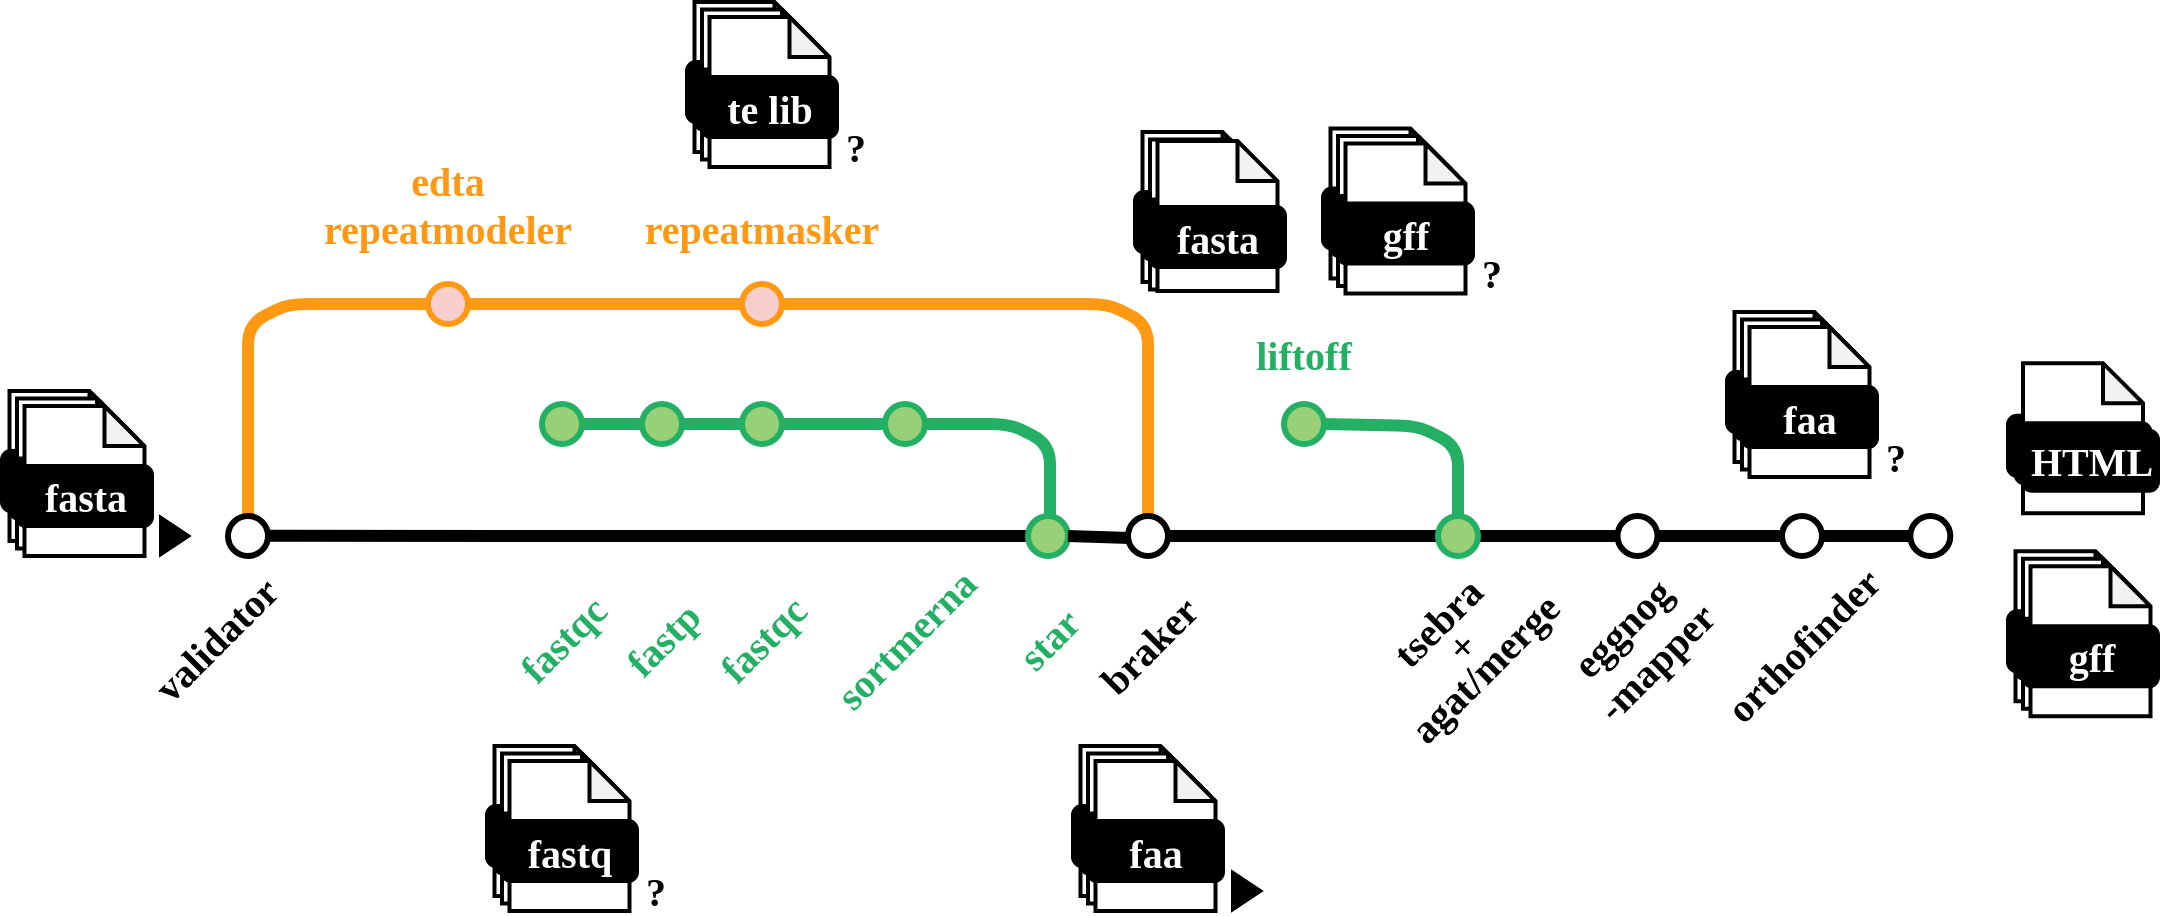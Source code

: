 <mxfile version="24.6.3" type="device">
  <diagram id="C5RBs43oDa-KdzZeNtuy" name="Page-1">
    <mxGraphModel dx="1642" dy="827" grid="1" gridSize="2" guides="1" tooltips="1" connect="1" arrows="1" fold="1" page="0" pageScale="1" pageWidth="827" pageHeight="1169" math="0" shadow="0">
      <root>
        <mxCell id="WIyWlLk6GJQsqaUBKTNV-0" />
        <mxCell id="WIyWlLk6GJQsqaUBKTNV-1" parent="WIyWlLk6GJQsqaUBKTNV-0" />
        <mxCell id="WHNkqhS6UGRorSTDXvS0-127" value="" style="endArrow=none;html=1;rounded=1;strokeWidth=6;exitX=1;exitY=0.5;exitDx=0;exitDy=0;entryX=0.5;entryY=0;entryDx=0;entryDy=0;fillColor=#f8cecc;strokeColor=#ff9914;curved=0;" parent="WIyWlLk6GJQsqaUBKTNV-1" source="WHNkqhS6UGRorSTDXvS0-19" target="WHNkqhS6UGRorSTDXvS0-133" edge="1">
          <mxGeometry width="50" height="50" relative="1" as="geometry">
            <mxPoint x="-36" y="450" as="sourcePoint" />
            <mxPoint x="34" y="404" as="targetPoint" />
            <Array as="points">
              <mxPoint x="-36" y="414" />
              <mxPoint x="-16" y="404" />
            </Array>
          </mxGeometry>
        </mxCell>
        <mxCell id="CCC91nj6hFBgibdZLy2E-44" value="" style="endArrow=none;html=1;rounded=1;strokeWidth=6;fillColor=#e1d5e7;strokeColor=#24b064;curved=0;entryX=0.5;entryY=1;entryDx=0;entryDy=0;" parent="WIyWlLk6GJQsqaUBKTNV-1" target="WHNkqhS6UGRorSTDXvS0-159" edge="1">
          <mxGeometry width="50" height="50" relative="1" as="geometry">
            <mxPoint x="569" y="511" as="sourcePoint" />
            <mxPoint x="529" y="465" as="targetPoint" />
            <Array as="points">
              <mxPoint x="569" y="475" />
              <mxPoint x="549" y="465" />
            </Array>
          </mxGeometry>
        </mxCell>
        <mxCell id="CCC91nj6hFBgibdZLy2E-25" value="" style="endArrow=none;html=1;rounded=1;strokeWidth=6;exitX=1;exitY=0.5;exitDx=0;exitDy=0;fillColor=#f8cecc;strokeColor=#ff9914;entryX=0.5;entryY=1;entryDx=0;entryDy=0;curved=0;" parent="WIyWlLk6GJQsqaUBKTNV-1" target="CCC91nj6hFBgibdZLy2E-26" edge="1">
          <mxGeometry width="50" height="50" relative="1" as="geometry">
            <mxPoint x="414" y="510" as="sourcePoint" />
            <mxPoint x="264" y="404" as="targetPoint" />
            <Array as="points">
              <mxPoint x="414" y="414" />
              <mxPoint x="394" y="404" />
            </Array>
          </mxGeometry>
        </mxCell>
        <mxCell id="WHNkqhS6UGRorSTDXvS0-71" value="" style="group;aspect=fixed;direction=east;" parent="WIyWlLk6GJQsqaUBKTNV-1" vertex="1" connectable="0">
          <mxGeometry x="83.5" y="625" width="75" height="82.5" as="geometry" />
        </mxCell>
        <mxCell id="WHNkqhS6UGRorSTDXvS0-72" value="" style="shape=note;whiteSpace=wrap;html=1;backgroundOutline=1;darkOpacity=0.05;rounded=1;size=20;strokeWidth=2;direction=east;" parent="WHNkqhS6UGRorSTDXvS0-71" vertex="1">
          <mxGeometry x="3.75" width="60.0" height="75.0" as="geometry" />
        </mxCell>
        <mxCell id="WHNkqhS6UGRorSTDXvS0-73" value="&lt;font data-font-src=&quot;https://fonts.googleapis.com/css?family=Maven+Pro&quot; face=&quot;Maven Pro&quot; color=&quot;#ffffff&quot;&gt;&lt;b&gt;&lt;font style=&quot;font-size: 20px;&quot;&gt;Fastq&lt;/font&gt;&lt;/b&gt;&lt;/font&gt;" style="rounded=1;whiteSpace=wrap;html=1;strokeWidth=2;fillColor=#000000;direction=east;" parent="WHNkqhS6UGRorSTDXvS0-71" vertex="1">
          <mxGeometry y="30.0" width="67.5" height="30.0" as="geometry" />
        </mxCell>
        <mxCell id="WHNkqhS6UGRorSTDXvS0-74" value="" style="shape=note;whiteSpace=wrap;html=1;backgroundOutline=1;darkOpacity=0.05;rounded=1;size=20;strokeWidth=2;direction=east;" parent="WHNkqhS6UGRorSTDXvS0-71" vertex="1">
          <mxGeometry x="7.5" y="3.75" width="60.0" height="75.0" as="geometry" />
        </mxCell>
        <mxCell id="WHNkqhS6UGRorSTDXvS0-75" value="&lt;font data-font-src=&quot;https://fonts.googleapis.com/css?family=Maven+Pro&quot; face=&quot;Maven Pro&quot; color=&quot;#ffffff&quot;&gt;&lt;b&gt;&lt;font style=&quot;font-size: 20px;&quot;&gt;Fastq&lt;/font&gt;&lt;/b&gt;&lt;/font&gt;" style="rounded=1;whiteSpace=wrap;html=1;strokeWidth=2;fillColor=#000000;direction=east;" parent="WHNkqhS6UGRorSTDXvS0-71" vertex="1">
          <mxGeometry x="3.75" y="33.75" width="67.5" height="30.0" as="geometry" />
        </mxCell>
        <mxCell id="WHNkqhS6UGRorSTDXvS0-76" value="" style="shape=note;whiteSpace=wrap;html=1;backgroundOutline=1;darkOpacity=0.05;rounded=1;size=20;strokeWidth=2;direction=east;" parent="WHNkqhS6UGRorSTDXvS0-71" vertex="1">
          <mxGeometry x="11.25" y="7.5" width="60.0" height="75.0" as="geometry" />
        </mxCell>
        <mxCell id="WHNkqhS6UGRorSTDXvS0-77" value="&lt;font face=&quot;Maven Pro&quot; color=&quot;#ffffff&quot;&gt;&lt;span style=&quot;caret-color: rgb(255, 255, 255); font-size: 20px;&quot;&gt;&lt;b&gt;fastq&lt;/b&gt;&lt;/span&gt;&lt;/font&gt;" style="rounded=1;whiteSpace=wrap;html=1;strokeWidth=2;fillColor=#000000;direction=east;" parent="WHNkqhS6UGRorSTDXvS0-71" vertex="1">
          <mxGeometry x="7.5" y="37.5" width="67.5" height="30.0" as="geometry" />
        </mxCell>
        <mxCell id="WHNkqhS6UGRorSTDXvS0-31" value="" style="group;aspect=fixed;direction=east;" parent="WIyWlLk6GJQsqaUBKTNV-1" vertex="1" connectable="0">
          <mxGeometry x="183.5" y="253" width="75" height="82.5" as="geometry" />
        </mxCell>
        <mxCell id="WHNkqhS6UGRorSTDXvS0-32" value="" style="shape=note;whiteSpace=wrap;html=1;backgroundOutline=1;darkOpacity=0.05;rounded=1;size=20;strokeWidth=2;direction=east;" parent="WHNkqhS6UGRorSTDXvS0-31" vertex="1">
          <mxGeometry x="3.75" width="60.0" height="75.0" as="geometry" />
        </mxCell>
        <mxCell id="WHNkqhS6UGRorSTDXvS0-137" value="" style="group;direction=east;" parent="WHNkqhS6UGRorSTDXvS0-31" vertex="1" connectable="0">
          <mxGeometry y="3.75" width="75.0" height="78.75" as="geometry" />
        </mxCell>
        <mxCell id="WHNkqhS6UGRorSTDXvS0-33" value="&lt;font data-font-src=&quot;https://fonts.googleapis.com/css?family=Maven+Pro&quot; face=&quot;Maven Pro&quot; color=&quot;#ffffff&quot;&gt;&lt;b&gt;&lt;font style=&quot;font-size: 20px;&quot;&gt;Fastq&lt;/font&gt;&lt;/b&gt;&lt;/font&gt;" style="rounded=1;whiteSpace=wrap;html=1;strokeWidth=2;fillColor=#000000;direction=east;" parent="WHNkqhS6UGRorSTDXvS0-137" vertex="1">
          <mxGeometry y="26.25" width="67.5" height="30.0" as="geometry" />
        </mxCell>
        <mxCell id="WHNkqhS6UGRorSTDXvS0-34" value="" style="shape=note;whiteSpace=wrap;html=1;backgroundOutline=1;darkOpacity=0.05;rounded=1;size=20;strokeWidth=2;direction=east;" parent="WHNkqhS6UGRorSTDXvS0-137" vertex="1">
          <mxGeometry x="7.5" width="60.0" height="75.0" as="geometry" />
        </mxCell>
        <mxCell id="WHNkqhS6UGRorSTDXvS0-35" value="&lt;font data-font-src=&quot;https://fonts.googleapis.com/css?family=Maven+Pro&quot; face=&quot;Maven Pro&quot; color=&quot;#ffffff&quot;&gt;&lt;b&gt;&lt;font style=&quot;font-size: 20px;&quot;&gt;Fastq&lt;/font&gt;&lt;/b&gt;&lt;/font&gt;" style="rounded=1;whiteSpace=wrap;html=1;strokeWidth=2;fillColor=#000000;direction=east;" parent="WHNkqhS6UGRorSTDXvS0-137" vertex="1">
          <mxGeometry x="3.75" y="30.0" width="67.5" height="30.0" as="geometry" />
        </mxCell>
        <mxCell id="WHNkqhS6UGRorSTDXvS0-36" value="" style="shape=note;whiteSpace=wrap;html=1;backgroundOutline=1;darkOpacity=0.05;rounded=1;size=20;strokeWidth=2;direction=east;" parent="WHNkqhS6UGRorSTDXvS0-137" vertex="1">
          <mxGeometry x="11.25" y="3.75" width="60.0" height="75.0" as="geometry" />
        </mxCell>
        <mxCell id="WHNkqhS6UGRorSTDXvS0-37" value="&lt;font face=&quot;Maven Pro&quot; color=&quot;#ffffff&quot;&gt;&lt;span style=&quot;caret-color: rgb(255, 255, 255); font-size: 20px;&quot;&gt;&lt;b&gt;te lib&lt;/b&gt;&lt;/span&gt;&lt;/font&gt;" style="rounded=1;whiteSpace=wrap;html=1;strokeWidth=2;fillColor=#000000;direction=east;" parent="WHNkqhS6UGRorSTDXvS0-137" vertex="1">
          <mxGeometry x="7.5" y="33.75" width="67.5" height="30.0" as="geometry" />
        </mxCell>
        <mxCell id="WHNkqhS6UGRorSTDXvS0-147" value="" style="group;aspect=fixed;fillColor=none;direction=east;" parent="WIyWlLk6GJQsqaUBKTNV-1" vertex="1" connectable="0">
          <mxGeometry x="376.5" y="625" width="75" height="82.5" as="geometry" />
        </mxCell>
        <mxCell id="WHNkqhS6UGRorSTDXvS0-148" value="" style="shape=note;whiteSpace=wrap;html=1;backgroundOutline=1;darkOpacity=0.05;rounded=1;size=20;strokeWidth=2;direction=east;" parent="WHNkqhS6UGRorSTDXvS0-147" vertex="1">
          <mxGeometry x="3.75" width="60.0" height="75.0" as="geometry" />
        </mxCell>
        <mxCell id="WHNkqhS6UGRorSTDXvS0-149" value="&lt;font data-font-src=&quot;https://fonts.googleapis.com/css?family=Maven+Pro&quot; face=&quot;Maven Pro&quot; color=&quot;#ffffff&quot;&gt;&lt;b&gt;&lt;font style=&quot;font-size: 20px;&quot;&gt;Fastq&lt;/font&gt;&lt;/b&gt;&lt;/font&gt;" style="rounded=1;whiteSpace=wrap;html=1;strokeWidth=2;fillColor=#000000;direction=east;" parent="WHNkqhS6UGRorSTDXvS0-147" vertex="1">
          <mxGeometry y="30.0" width="67.5" height="30.0" as="geometry" />
        </mxCell>
        <mxCell id="WHNkqhS6UGRorSTDXvS0-150" value="" style="shape=note;whiteSpace=wrap;html=1;backgroundOutline=1;darkOpacity=0.05;rounded=1;size=20;strokeWidth=2;direction=east;" parent="WHNkqhS6UGRorSTDXvS0-147" vertex="1">
          <mxGeometry x="7.5" y="3.75" width="60.0" height="75.0" as="geometry" />
        </mxCell>
        <mxCell id="WHNkqhS6UGRorSTDXvS0-151" value="&lt;font data-font-src=&quot;https://fonts.googleapis.com/css?family=Maven+Pro&quot; face=&quot;Maven Pro&quot; color=&quot;#ffffff&quot;&gt;&lt;b&gt;&lt;font style=&quot;font-size: 20px;&quot;&gt;Fastq&lt;/font&gt;&lt;/b&gt;&lt;/font&gt;" style="rounded=1;whiteSpace=wrap;html=1;strokeWidth=2;fillColor=#000000;direction=east;" parent="WHNkqhS6UGRorSTDXvS0-147" vertex="1">
          <mxGeometry x="3.75" y="33.75" width="67.5" height="30.0" as="geometry" />
        </mxCell>
        <mxCell id="WHNkqhS6UGRorSTDXvS0-152" value="" style="shape=note;whiteSpace=wrap;html=1;backgroundOutline=1;darkOpacity=0.05;rounded=1;size=20;strokeWidth=2;direction=east;" parent="WHNkqhS6UGRorSTDXvS0-147" vertex="1">
          <mxGeometry x="11.25" y="7.5" width="60.0" height="75.0" as="geometry" />
        </mxCell>
        <mxCell id="WHNkqhS6UGRorSTDXvS0-153" value="&lt;font data-font-src=&quot;https://fonts.googleapis.com/css?family=Maven+Pro&quot; face=&quot;Maven Pro&quot; color=&quot;#ffffff&quot;&gt;&lt;b&gt;&lt;font style=&quot;font-size: 20px;&quot;&gt;faa&lt;/font&gt;&lt;/b&gt;&lt;/font&gt;" style="rounded=1;whiteSpace=wrap;html=1;strokeWidth=2;fillColor=#000000;direction=east;" parent="WHNkqhS6UGRorSTDXvS0-147" vertex="1">
          <mxGeometry x="7.5" y="37.5" width="67.5" height="30.0" as="geometry" />
        </mxCell>
        <mxCell id="CCC91nj6hFBgibdZLy2E-18" style="edgeStyle=orthogonalEdgeStyle;rounded=1;orthogonalLoop=1;jettySize=auto;html=1;entryX=0.5;entryY=0;entryDx=0;entryDy=0;strokeWidth=6;endArrow=none;endFill=0;curved=0;" parent="WIyWlLk6GJQsqaUBKTNV-1" source="WHNkqhS6UGRorSTDXvS0-19" target="WHNkqhS6UGRorSTDXvS0-125" edge="1">
          <mxGeometry relative="1" as="geometry" />
        </mxCell>
        <mxCell id="WHNkqhS6UGRorSTDXvS0-19" value="" style="ellipse;whiteSpace=wrap;html=1;aspect=fixed;rounded=1;rotation=-90;strokeWidth=3;direction=east;" parent="WIyWlLk6GJQsqaUBKTNV-1" vertex="1">
          <mxGeometry x="-46" y="510" width="20" height="20" as="geometry" />
        </mxCell>
        <mxCell id="WHNkqhS6UGRorSTDXvS0-20" value="&lt;font face=&quot;Maven Pro&quot; data-font-src=&quot;https://fonts.googleapis.com/css?family=Maven+Pro&quot; style=&quot;font-size: 20px;&quot;&gt;validator&lt;/font&gt;" style="text;html=1;align=center;verticalAlign=middle;whiteSpace=wrap;rounded=0;fontStyle=1;direction=east;rotation=315;" parent="WIyWlLk6GJQsqaUBKTNV-1" vertex="1">
          <mxGeometry x="-101" y="560" width="97" height="22" as="geometry" />
        </mxCell>
        <mxCell id="WHNkqhS6UGRorSTDXvS0-23" value="&lt;font face=&quot;Maven Pro&quot;&gt;&lt;span style=&quot;font-size: 20px;&quot;&gt;edta&lt;/span&gt;&lt;/font&gt;&lt;div&gt;&lt;font face=&quot;Maven Pro&quot;&gt;&lt;span style=&quot;font-size: 20px;&quot;&gt;repeatmodeler&lt;/span&gt;&lt;/font&gt;&lt;/div&gt;" style="text;html=1;align=center;verticalAlign=middle;whiteSpace=wrap;rounded=0;fontColor=#ff9914;fontStyle=1;direction=east;rotation=0;" parent="WIyWlLk6GJQsqaUBKTNV-1" vertex="1">
          <mxGeometry x="-13" y="327.25" width="154" height="54" as="geometry" />
        </mxCell>
        <mxCell id="WHNkqhS6UGRorSTDXvS0-54" value="&lt;font face=&quot;Maven Pro&quot;&gt;&lt;span style=&quot;font-size: 20px;&quot;&gt;repeatmasker&lt;/span&gt;&lt;/font&gt;" style="text;html=1;align=center;verticalAlign=middle;whiteSpace=wrap;rounded=0;fontColor=#ff9914;fontStyle=1;direction=east;rotation=0;" parent="WIyWlLk6GJQsqaUBKTNV-1" vertex="1">
          <mxGeometry x="156" y="351.25" width="130" height="30" as="geometry" />
        </mxCell>
        <mxCell id="WHNkqhS6UGRorSTDXvS0-91" value="&lt;font face=&quot;Maven Pro&quot;&gt;&lt;span style=&quot;font-size: 20px;&quot;&gt;fastqc&lt;/span&gt;&lt;/font&gt;" style="text;html=1;align=center;verticalAlign=middle;whiteSpace=wrap;rounded=0;fontFamily=Maven Pro;fontSource=https%3A%2F%2Ffonts.googleapis.com%2Fcss%3Ffamily%3DMaven%2BPro;fontColor=#24b064;fontStyle=1;direction=east;rotation=315;" parent="WIyWlLk6GJQsqaUBKTNV-1" vertex="1">
          <mxGeometry x="96" y="556" width="50" height="30" as="geometry" />
        </mxCell>
        <mxCell id="WHNkqhS6UGRorSTDXvS0-94" value="&lt;span style=&quot;font-size: 20px;&quot;&gt;&lt;font&gt;fastp&lt;/font&gt;&lt;/span&gt;" style="text;html=1;align=center;verticalAlign=middle;whiteSpace=wrap;rounded=0;fontFamily=Maven Pro;fontSource=https%3A%2F%2Ffonts.googleapis.com%2Fcss%3Ffamily%3DMaven%2BPro;fontColor=#24b064;fontStyle=1;direction=east;rotation=315;" parent="WIyWlLk6GJQsqaUBKTNV-1" vertex="1">
          <mxGeometry x="146" y="556" width="50" height="30" as="geometry" />
        </mxCell>
        <mxCell id="WHNkqhS6UGRorSTDXvS0-95" value="&lt;span style=&quot;font-size: 20px;&quot;&gt;&lt;font&gt;fastqc&lt;/font&gt;&lt;/span&gt;" style="text;html=1;align=center;verticalAlign=middle;whiteSpace=wrap;rounded=0;fontFamily=Maven Pro;fontSource=https%3A%2F%2Ffonts.googleapis.com%2Fcss%3Ffamily%3DMaven%2BPro;fontColor=#24b064;fontStyle=1;direction=east;rotation=315;" parent="WIyWlLk6GJQsqaUBKTNV-1" vertex="1">
          <mxGeometry x="194" y="556" width="54" height="30" as="geometry" />
        </mxCell>
        <mxCell id="WHNkqhS6UGRorSTDXvS0-101" value="&lt;span style=&quot;font-size: 20px;&quot;&gt;&lt;font&gt;star&lt;/font&gt;&lt;/span&gt;" style="text;html=1;align=center;verticalAlign=middle;whiteSpace=wrap;rounded=0;fontFamily=Maven Pro;fontSource=https%3A%2F%2Ffonts.googleapis.com%2Fcss%3Ffamily%3DMaven%2BPro;fontColor=#24b064;fontStyle=1;direction=east;rotation=315;" parent="WIyWlLk6GJQsqaUBKTNV-1" vertex="1">
          <mxGeometry x="343" y="556" width="42" height="30" as="geometry" />
        </mxCell>
        <mxCell id="CCC91nj6hFBgibdZLy2E-22" value="" style="edgeStyle=orthogonalEdgeStyle;rounded=1;orthogonalLoop=1;jettySize=auto;html=1;strokeWidth=6;endArrow=none;endFill=0;strokeColor=#24B064;curved=0;" parent="WIyWlLk6GJQsqaUBKTNV-1" source="WHNkqhS6UGRorSTDXvS0-89" target="WHNkqhS6UGRorSTDXvS0-97" edge="1">
          <mxGeometry relative="1" as="geometry" />
        </mxCell>
        <mxCell id="WHNkqhS6UGRorSTDXvS0-89" value="" style="ellipse;whiteSpace=wrap;html=1;aspect=fixed;rounded=1;rotation=-90;strokeWidth=3;fillColor=#97D077;strokeColor=#24b064;direction=east;" parent="WIyWlLk6GJQsqaUBKTNV-1" vertex="1">
          <mxGeometry x="111" y="454" width="20" height="20" as="geometry" />
        </mxCell>
        <mxCell id="WHNkqhS6UGRorSTDXvS0-93" value="" style="ellipse;whiteSpace=wrap;html=1;aspect=fixed;rounded=1;rotation=-90;strokeWidth=3;fillColor=#97D077;strokeColor=#24b064;direction=east;" parent="WIyWlLk6GJQsqaUBKTNV-1" vertex="1">
          <mxGeometry x="161" y="454" width="20" height="20" as="geometry" />
        </mxCell>
        <mxCell id="CCC91nj6hFBgibdZLy2E-23" value="" style="edgeStyle=orthogonalEdgeStyle;rounded=1;orthogonalLoop=1;jettySize=auto;html=1;strokeWidth=6;endArrow=none;endFill=0;strokeColor=#24B064;curved=0;" parent="WIyWlLk6GJQsqaUBKTNV-1" source="WHNkqhS6UGRorSTDXvS0-97" target="WHNkqhS6UGRorSTDXvS0-135" edge="1">
          <mxGeometry relative="1" as="geometry" />
        </mxCell>
        <mxCell id="WHNkqhS6UGRorSTDXvS0-97" value="" style="ellipse;whiteSpace=wrap;html=1;aspect=fixed;rounded=1;rotation=-90;strokeWidth=3;fillColor=#97D077;strokeColor=#24b064;direction=east;" parent="WIyWlLk6GJQsqaUBKTNV-1" vertex="1">
          <mxGeometry x="211" y="454" width="20" height="20" as="geometry" />
        </mxCell>
        <mxCell id="WHNkqhS6UGRorSTDXvS0-122" value="" style="endArrow=none;html=1;rounded=1;strokeWidth=6;fillColor=#e1d5e7;strokeColor=#24b064;curved=0;" parent="WIyWlLk6GJQsqaUBKTNV-1" edge="1">
          <mxGeometry width="50" height="50" relative="1" as="geometry">
            <mxPoint x="365" y="510" as="sourcePoint" />
            <mxPoint x="325" y="464" as="targetPoint" />
            <Array as="points">
              <mxPoint x="365" y="474" />
              <mxPoint x="345" y="464" />
            </Array>
          </mxGeometry>
        </mxCell>
        <mxCell id="WHNkqhS6UGRorSTDXvS0-125" value="" style="ellipse;whiteSpace=wrap;html=1;aspect=fixed;rounded=1;rotation=-90;strokeWidth=3;fillColor=#97D077;strokeColor=#24b064;direction=east;" parent="WIyWlLk6GJQsqaUBKTNV-1" vertex="1">
          <mxGeometry x="354" y="510" width="20" height="20" as="geometry" />
        </mxCell>
        <mxCell id="CCC91nj6hFBgibdZLy2E-29" style="edgeStyle=orthogonalEdgeStyle;rounded=1;orthogonalLoop=1;jettySize=auto;html=1;exitX=0.5;exitY=1;exitDx=0;exitDy=0;entryX=0.5;entryY=0;entryDx=0;entryDy=0;strokeWidth=6;endArrow=none;endFill=0;curved=0;strokeColor=#FF9914;" parent="WIyWlLk6GJQsqaUBKTNV-1" source="WHNkqhS6UGRorSTDXvS0-133" target="CCC91nj6hFBgibdZLy2E-26" edge="1">
          <mxGeometry relative="1" as="geometry" />
        </mxCell>
        <mxCell id="WHNkqhS6UGRorSTDXvS0-133" value="" style="ellipse;whiteSpace=wrap;html=1;aspect=fixed;rounded=1;rotation=-90;strokeWidth=3;fillColor=#f8cecc;strokeColor=#ff9914;direction=east;" parent="WIyWlLk6GJQsqaUBKTNV-1" vertex="1">
          <mxGeometry x="54" y="394" width="20" height="20" as="geometry" />
        </mxCell>
        <mxCell id="CCC91nj6hFBgibdZLy2E-24" style="edgeStyle=orthogonalEdgeStyle;rounded=0;orthogonalLoop=1;jettySize=auto;html=1;exitX=0.5;exitY=1;exitDx=0;exitDy=0;strokeWidth=6;endArrow=none;endFill=0;strokeColor=#24B064;" parent="WIyWlLk6GJQsqaUBKTNV-1" source="WHNkqhS6UGRorSTDXvS0-135" edge="1">
          <mxGeometry relative="1" as="geometry">
            <mxPoint x="326" y="464" as="targetPoint" />
          </mxGeometry>
        </mxCell>
        <mxCell id="WHNkqhS6UGRorSTDXvS0-135" value="" style="ellipse;whiteSpace=wrap;html=1;aspect=fixed;rounded=1;rotation=-90;strokeWidth=3;fillColor=#97D077;strokeColor=#24b064;direction=east;" parent="WIyWlLk6GJQsqaUBKTNV-1" vertex="1">
          <mxGeometry x="282.5" y="454" width="20" height="20" as="geometry" />
        </mxCell>
        <mxCell id="WHNkqhS6UGRorSTDXvS0-136" value="&lt;span style=&quot;font-size: 20px;&quot;&gt;&lt;font&gt;sortmerna&lt;/font&gt;&lt;/span&gt;" style="text;html=1;align=center;verticalAlign=middle;whiteSpace=wrap;rounded=0;fontFamily=Maven Pro;fontSource=https%3A%2F%2Ffonts.googleapis.com%2Fcss%3Ffamily%3DMaven%2BPro;fontColor=#24b064;fontStyle=1;direction=east;rotation=315;" parent="WIyWlLk6GJQsqaUBKTNV-1" vertex="1">
          <mxGeometry x="243" y="556.15" width="99" height="29.7" as="geometry" />
        </mxCell>
        <mxCell id="WHNkqhS6UGRorSTDXvS0-143" value="" style="endArrow=none;html=1;rounded=1;strokeWidth=6;exitX=0.5;exitY=1;exitDx=0;exitDy=0;curved=0;" parent="WIyWlLk6GJQsqaUBKTNV-1" edge="1">
          <mxGeometry width="50" height="50" relative="1" as="geometry">
            <mxPoint x="374" y="520" as="sourcePoint" />
            <mxPoint x="405" y="521" as="targetPoint" />
          </mxGeometry>
        </mxCell>
        <mxCell id="CCC91nj6hFBgibdZLy2E-37" style="edgeStyle=orthogonalEdgeStyle;rounded=0;orthogonalLoop=1;jettySize=auto;html=1;exitX=0.5;exitY=1;exitDx=0;exitDy=0;entryX=0.5;entryY=0;entryDx=0;entryDy=0;strokeWidth=6;endArrow=none;endFill=0;" parent="WIyWlLk6GJQsqaUBKTNV-1" source="WHNkqhS6UGRorSTDXvS0-144" target="WHNkqhS6UGRorSTDXvS0-157" edge="1">
          <mxGeometry relative="1" as="geometry" />
        </mxCell>
        <mxCell id="WHNkqhS6UGRorSTDXvS0-144" value="" style="ellipse;whiteSpace=wrap;html=1;aspect=fixed;rounded=1;rotation=-90;strokeWidth=3;direction=east;" parent="WIyWlLk6GJQsqaUBKTNV-1" vertex="1">
          <mxGeometry x="404" y="510" width="20" height="20" as="geometry" />
        </mxCell>
        <mxCell id="WHNkqhS6UGRorSTDXvS0-145" value="&lt;font face=&quot;Maven Pro&quot;&gt;&lt;span style=&quot;font-size: 20px;&quot;&gt;braker&lt;/span&gt;&lt;/font&gt;" style="text;html=1;align=center;verticalAlign=middle;whiteSpace=wrap;rounded=0;fontStyle=1;direction=east;rotation=315;" parent="WIyWlLk6GJQsqaUBKTNV-1" vertex="1">
          <mxGeometry x="384" y="559" width="60" height="30" as="geometry" />
        </mxCell>
        <mxCell id="CCC91nj6hFBgibdZLy2E-46" style="edgeStyle=orthogonalEdgeStyle;rounded=0;orthogonalLoop=1;jettySize=auto;html=1;exitX=0.5;exitY=1;exitDx=0;exitDy=0;entryX=0.5;entryY=0;entryDx=0;entryDy=0;endArrow=none;endFill=0;strokeWidth=6;" parent="WIyWlLk6GJQsqaUBKTNV-1" source="WHNkqhS6UGRorSTDXvS0-157" target="WHNkqhS6UGRorSTDXvS0-210" edge="1">
          <mxGeometry relative="1" as="geometry" />
        </mxCell>
        <mxCell id="WHNkqhS6UGRorSTDXvS0-157" value="" style="ellipse;whiteSpace=wrap;html=1;aspect=fixed;rounded=1;rotation=-90;strokeWidth=3;direction=east;fillColor=#97D077;strokeColor=#24B064;" parent="WIyWlLk6GJQsqaUBKTNV-1" vertex="1">
          <mxGeometry x="559" y="510" width="20" height="20" as="geometry" />
        </mxCell>
        <mxCell id="WHNkqhS6UGRorSTDXvS0-159" value="" style="ellipse;whiteSpace=wrap;html=1;aspect=fixed;rounded=1;rotation=-90;strokeWidth=3;fillColor=#97D077;strokeColor=#24b064;direction=east;" parent="WIyWlLk6GJQsqaUBKTNV-1" vertex="1">
          <mxGeometry x="482" y="454" width="20" height="20" as="geometry" />
        </mxCell>
        <mxCell id="WHNkqhS6UGRorSTDXvS0-188" value="&lt;font face=&quot;Maven Pro&quot;&gt;&lt;span style=&quot;font-size: 20px;&quot;&gt;liftoff&lt;/span&gt;&lt;/font&gt;" style="text;html=1;align=center;verticalAlign=middle;whiteSpace=wrap;rounded=0;fontColor=#24b064;fontStyle=1;direction=east;rotation=0;" parent="WIyWlLk6GJQsqaUBKTNV-1" vertex="1">
          <mxGeometry x="465" y="414" width="54" height="30" as="geometry" />
        </mxCell>
        <mxCell id="CCC91nj6hFBgibdZLy2E-48" style="edgeStyle=orthogonalEdgeStyle;rounded=0;orthogonalLoop=1;jettySize=auto;html=1;exitX=0.5;exitY=1;exitDx=0;exitDy=0;entryX=0.5;entryY=0;entryDx=0;entryDy=0;strokeWidth=6;endArrow=none;endFill=0;" parent="WIyWlLk6GJQsqaUBKTNV-1" source="WHNkqhS6UGRorSTDXvS0-210" target="WHNkqhS6UGRorSTDXvS0-213" edge="1">
          <mxGeometry relative="1" as="geometry" />
        </mxCell>
        <mxCell id="WHNkqhS6UGRorSTDXvS0-210" value="" style="ellipse;whiteSpace=wrap;html=1;aspect=fixed;rounded=1;rotation=-90;strokeWidth=3;direction=east;" parent="WIyWlLk6GJQsqaUBKTNV-1" vertex="1">
          <mxGeometry x="648.75" y="510" width="20" height="20" as="geometry" />
        </mxCell>
        <mxCell id="WHNkqhS6UGRorSTDXvS0-211" value="&lt;font face=&quot;Maven Pro&quot;&gt;&lt;span style=&quot;font-size: 20px;&quot;&gt;eggnog&lt;/span&gt;&lt;/font&gt;&lt;div&gt;&lt;span style=&quot;font-size: 20px; font-family: &amp;quot;Maven Pro&amp;quot;;&quot;&gt;-mapper&lt;/span&gt;&lt;/div&gt;" style="text;html=1;align=center;verticalAlign=middle;whiteSpace=wrap;rounded=0;fontStyle=1;direction=east;rotation=315;" parent="WIyWlLk6GJQsqaUBKTNV-1" vertex="1">
          <mxGeometry x="614" y="553.875" width="89.5" height="40.25" as="geometry" />
        </mxCell>
        <mxCell id="CCC91nj6hFBgibdZLy2E-61" style="edgeStyle=orthogonalEdgeStyle;rounded=0;orthogonalLoop=1;jettySize=auto;html=1;exitX=0.5;exitY=1;exitDx=0;exitDy=0;entryX=0.5;entryY=0;entryDx=0;entryDy=0;strokeWidth=6;endArrow=none;endFill=0;" parent="WIyWlLk6GJQsqaUBKTNV-1" source="WHNkqhS6UGRorSTDXvS0-213" target="CCC91nj6hFBgibdZLy2E-59" edge="1">
          <mxGeometry relative="1" as="geometry" />
        </mxCell>
        <mxCell id="WHNkqhS6UGRorSTDXvS0-213" value="" style="ellipse;whiteSpace=wrap;html=1;aspect=fixed;rounded=1;rotation=-90;strokeWidth=3;direction=east;" parent="WIyWlLk6GJQsqaUBKTNV-1" vertex="1">
          <mxGeometry x="731" y="510" width="20" height="20" as="geometry" />
        </mxCell>
        <mxCell id="CCC91nj6hFBgibdZLy2E-26" value="" style="ellipse;whiteSpace=wrap;html=1;aspect=fixed;rounded=1;rotation=-90;strokeWidth=3;fillColor=#f8cecc;strokeColor=#ff9914;direction=east;" parent="WIyWlLk6GJQsqaUBKTNV-1" vertex="1">
          <mxGeometry x="211" y="394" width="20" height="20" as="geometry" />
        </mxCell>
        <mxCell id="CCC91nj6hFBgibdZLy2E-47" value="&lt;font face=&quot;Maven Pro&quot;&gt;&lt;span style=&quot;font-size: 20px;&quot;&gt;orthofinder&lt;/span&gt;&lt;/font&gt;" style="text;html=1;align=center;verticalAlign=middle;whiteSpace=wrap;rounded=0;fontStyle=1;direction=east;rotation=315;" parent="WIyWlLk6GJQsqaUBKTNV-1" vertex="1">
          <mxGeometry x="682" y="553.875" width="118" height="40.25" as="geometry" />
        </mxCell>
        <mxCell id="CCC91nj6hFBgibdZLy2E-49" value="" style="group;rotation=-45;" parent="WIyWlLk6GJQsqaUBKTNV-1" vertex="1" connectable="0">
          <mxGeometry x="508.5" y="542.5" width="121" height="63" as="geometry" />
        </mxCell>
        <mxCell id="WHNkqhS6UGRorSTDXvS0-158" value="&lt;font face=&quot;Maven Pro&quot;&gt;&lt;span style=&quot;font-size: 20px;&quot;&gt;tsebra&lt;/span&gt;&lt;/font&gt;" style="text;html=1;align=center;verticalAlign=middle;whiteSpace=wrap;rounded=0;fontStyle=1;direction=east;rotation=-45;" parent="CCC91nj6hFBgibdZLy2E-49" vertex="1">
          <mxGeometry x="19" y="5" width="60" height="30" as="geometry" />
        </mxCell>
        <mxCell id="CCC91nj6hFBgibdZLy2E-39" value="&lt;font face=&quot;Maven Pro&quot;&gt;&lt;span style=&quot;font-size: 20px;&quot;&gt;agat/merge&lt;/span&gt;&lt;/font&gt;" style="text;html=1;align=center;verticalAlign=middle;whiteSpace=wrap;rounded=0;fontStyle=1;direction=east;rotation=-45;" parent="CCC91nj6hFBgibdZLy2E-49" vertex="1">
          <mxGeometry x="12" y="28" width="121" height="30" as="geometry" />
        </mxCell>
        <mxCell id="CCC91nj6hFBgibdZLy2E-40" value="&lt;font face=&quot;Maven Pro&quot;&gt;&lt;span style=&quot;font-size: 20px;&quot;&gt;+&lt;/span&gt;&lt;/font&gt;" style="text;html=1;align=center;verticalAlign=middle;whiteSpace=wrap;rounded=0;fontStyle=1;direction=east;rotation=-45;" parent="CCC91nj6hFBgibdZLy2E-49" vertex="1">
          <mxGeometry x="52" y="23" width="18" height="18" as="geometry" />
        </mxCell>
        <mxCell id="CCC91nj6hFBgibdZLy2E-50" value="" style="group;aspect=fixed;fillColor=none;direction=east;" parent="WIyWlLk6GJQsqaUBKTNV-1" vertex="1" connectable="0">
          <mxGeometry x="703.5" y="408.0" width="75" height="82.5" as="geometry" />
        </mxCell>
        <mxCell id="CCC91nj6hFBgibdZLy2E-51" value="" style="shape=note;whiteSpace=wrap;html=1;backgroundOutline=1;darkOpacity=0.05;rounded=1;size=20;strokeWidth=2;direction=east;" parent="CCC91nj6hFBgibdZLy2E-50" vertex="1">
          <mxGeometry x="3.75" width="60.0" height="75.0" as="geometry" />
        </mxCell>
        <mxCell id="CCC91nj6hFBgibdZLy2E-52" value="&lt;font data-font-src=&quot;https://fonts.googleapis.com/css?family=Maven+Pro&quot; face=&quot;Maven Pro&quot; color=&quot;#ffffff&quot;&gt;&lt;b&gt;&lt;font style=&quot;font-size: 20px;&quot;&gt;Fastq&lt;/font&gt;&lt;/b&gt;&lt;/font&gt;" style="rounded=1;whiteSpace=wrap;html=1;strokeWidth=2;fillColor=#000000;direction=east;" parent="CCC91nj6hFBgibdZLy2E-50" vertex="1">
          <mxGeometry y="30.0" width="67.5" height="30.0" as="geometry" />
        </mxCell>
        <mxCell id="CCC91nj6hFBgibdZLy2E-53" value="" style="shape=note;whiteSpace=wrap;html=1;backgroundOutline=1;darkOpacity=0.05;rounded=1;size=20;strokeWidth=2;direction=east;" parent="CCC91nj6hFBgibdZLy2E-50" vertex="1">
          <mxGeometry x="7.5" y="3.75" width="60.0" height="75.0" as="geometry" />
        </mxCell>
        <mxCell id="CCC91nj6hFBgibdZLy2E-54" value="&lt;font data-font-src=&quot;https://fonts.googleapis.com/css?family=Maven+Pro&quot; face=&quot;Maven Pro&quot; color=&quot;#ffffff&quot;&gt;&lt;b&gt;&lt;font style=&quot;font-size: 20px;&quot;&gt;Fastq&lt;/font&gt;&lt;/b&gt;&lt;/font&gt;" style="rounded=1;whiteSpace=wrap;html=1;strokeWidth=2;fillColor=#000000;direction=east;" parent="CCC91nj6hFBgibdZLy2E-50" vertex="1">
          <mxGeometry x="3.75" y="33.75" width="67.5" height="30.0" as="geometry" />
        </mxCell>
        <mxCell id="CCC91nj6hFBgibdZLy2E-55" value="" style="shape=note;whiteSpace=wrap;html=1;backgroundOutline=1;darkOpacity=0.05;rounded=1;size=20;strokeWidth=2;direction=east;" parent="CCC91nj6hFBgibdZLy2E-50" vertex="1">
          <mxGeometry x="11.25" y="7.5" width="60.0" height="75.0" as="geometry" />
        </mxCell>
        <mxCell id="CCC91nj6hFBgibdZLy2E-56" value="&lt;font data-font-src=&quot;https://fonts.googleapis.com/css?family=Maven+Pro&quot; face=&quot;Maven Pro&quot; color=&quot;#ffffff&quot;&gt;&lt;b&gt;&lt;font style=&quot;font-size: 20px;&quot;&gt;faa&lt;/font&gt;&lt;/b&gt;&lt;/font&gt;" style="rounded=1;whiteSpace=wrap;html=1;strokeWidth=2;fillColor=#000000;direction=east;" parent="CCC91nj6hFBgibdZLy2E-50" vertex="1">
          <mxGeometry x="7.5" y="37.5" width="67.5" height="30.0" as="geometry" />
        </mxCell>
        <mxCell id="CCC91nj6hFBgibdZLy2E-59" value="" style="ellipse;whiteSpace=wrap;html=1;aspect=fixed;rounded=1;rotation=-90;strokeWidth=3;direction=east;" parent="WIyWlLk6GJQsqaUBKTNV-1" vertex="1">
          <mxGeometry x="795.16" y="510" width="20" height="20" as="geometry" />
        </mxCell>
        <mxCell id="WHNkqhS6UGRorSTDXvS0-162" value="" style="group;aspect=fixed;direction=east;" parent="WIyWlLk6GJQsqaUBKTNV-1" vertex="1" connectable="0">
          <mxGeometry x="407.5" y="318" width="75" height="82.5" as="geometry" />
        </mxCell>
        <mxCell id="WHNkqhS6UGRorSTDXvS0-163" value="" style="shape=note;whiteSpace=wrap;html=1;backgroundOutline=1;darkOpacity=0.05;rounded=1;size=20;strokeWidth=2;direction=east;" parent="WHNkqhS6UGRorSTDXvS0-162" vertex="1">
          <mxGeometry x="3.75" width="60.0" height="75.0" as="geometry" />
        </mxCell>
        <mxCell id="WHNkqhS6UGRorSTDXvS0-164" value="&lt;font data-font-src=&quot;https://fonts.googleapis.com/css?family=Maven+Pro&quot; face=&quot;Maven Pro&quot; color=&quot;#ffffff&quot;&gt;&lt;b&gt;&lt;font style=&quot;font-size: 20px;&quot;&gt;Fastq&lt;/font&gt;&lt;/b&gt;&lt;/font&gt;" style="rounded=1;whiteSpace=wrap;html=1;strokeWidth=2;fillColor=#000000;direction=east;" parent="WHNkqhS6UGRorSTDXvS0-162" vertex="1">
          <mxGeometry y="30.0" width="67.5" height="30.0" as="geometry" />
        </mxCell>
        <mxCell id="WHNkqhS6UGRorSTDXvS0-165" value="" style="shape=note;whiteSpace=wrap;html=1;backgroundOutline=1;darkOpacity=0.05;rounded=1;size=20;strokeWidth=2;direction=east;" parent="WHNkqhS6UGRorSTDXvS0-162" vertex="1">
          <mxGeometry x="7.5" y="3.75" width="60.0" height="75.0" as="geometry" />
        </mxCell>
        <mxCell id="WHNkqhS6UGRorSTDXvS0-166" value="&lt;font data-font-src=&quot;https://fonts.googleapis.com/css?family=Maven+Pro&quot; face=&quot;Maven Pro&quot; color=&quot;#ffffff&quot;&gt;&lt;b&gt;&lt;font style=&quot;font-size: 20px;&quot;&gt;Fastq&lt;/font&gt;&lt;/b&gt;&lt;/font&gt;" style="rounded=1;whiteSpace=wrap;html=1;strokeWidth=2;fillColor=#000000;direction=east;" parent="WHNkqhS6UGRorSTDXvS0-162" vertex="1">
          <mxGeometry x="3.75" y="33.75" width="67.5" height="30.0" as="geometry" />
        </mxCell>
        <mxCell id="WHNkqhS6UGRorSTDXvS0-167" value="" style="shape=note;whiteSpace=wrap;html=1;backgroundOutline=1;darkOpacity=0.05;rounded=1;size=20;strokeWidth=2;direction=east;" parent="WHNkqhS6UGRorSTDXvS0-162" vertex="1">
          <mxGeometry x="11.25" y="4.5" width="60.0" height="75.0" as="geometry" />
        </mxCell>
        <mxCell id="WHNkqhS6UGRorSTDXvS0-168" value="&lt;font face=&quot;Maven Pro&quot; color=&quot;#ffffff&quot;&gt;&lt;span style=&quot;caret-color: rgb(255, 255, 255); font-size: 20px;&quot;&gt;&lt;b&gt;fasta&lt;/b&gt;&lt;/span&gt;&lt;/font&gt;" style="rounded=1;whiteSpace=wrap;html=1;strokeWidth=2;fillColor=#000000;direction=east;" parent="WHNkqhS6UGRorSTDXvS0-162" vertex="1">
          <mxGeometry x="7.5" y="37.5" width="67.5" height="30.0" as="geometry" />
        </mxCell>
        <mxCell id="WHNkqhS6UGRorSTDXvS0-170" value="" style="group;aspect=fixed;direction=east;" parent="WIyWlLk6GJQsqaUBKTNV-1" vertex="1" connectable="0">
          <mxGeometry x="501.5" y="316.25" width="75" height="82.5" as="geometry" />
        </mxCell>
        <mxCell id="WHNkqhS6UGRorSTDXvS0-171" value="" style="shape=note;whiteSpace=wrap;html=1;backgroundOutline=1;darkOpacity=0.05;rounded=1;size=20;strokeWidth=2;direction=east;" parent="WHNkqhS6UGRorSTDXvS0-170" vertex="1">
          <mxGeometry x="3.75" width="60.0" height="75.0" as="geometry" />
        </mxCell>
        <mxCell id="WHNkqhS6UGRorSTDXvS0-172" value="&lt;font data-font-src=&quot;https://fonts.googleapis.com/css?family=Maven+Pro&quot; face=&quot;Maven Pro&quot; color=&quot;#ffffff&quot;&gt;&lt;b&gt;&lt;font style=&quot;font-size: 20px;&quot;&gt;Fastq&lt;/font&gt;&lt;/b&gt;&lt;/font&gt;" style="rounded=1;whiteSpace=wrap;html=1;strokeWidth=2;fillColor=#000000;direction=east;" parent="WHNkqhS6UGRorSTDXvS0-170" vertex="1">
          <mxGeometry y="30.0" width="67.5" height="30.0" as="geometry" />
        </mxCell>
        <mxCell id="WHNkqhS6UGRorSTDXvS0-173" value="" style="shape=note;whiteSpace=wrap;html=1;backgroundOutline=1;darkOpacity=0.05;rounded=1;size=20;strokeWidth=2;direction=east;" parent="WHNkqhS6UGRorSTDXvS0-170" vertex="1">
          <mxGeometry x="7.5" y="3.75" width="60.0" height="75.0" as="geometry" />
        </mxCell>
        <mxCell id="WHNkqhS6UGRorSTDXvS0-174" value="&lt;font data-font-src=&quot;https://fonts.googleapis.com/css?family=Maven+Pro&quot; face=&quot;Maven Pro&quot; color=&quot;#ffffff&quot;&gt;&lt;b&gt;&lt;font style=&quot;font-size: 20px;&quot;&gt;Fastq&lt;/font&gt;&lt;/b&gt;&lt;/font&gt;" style="rounded=1;whiteSpace=wrap;html=1;strokeWidth=2;fillColor=#000000;direction=east;" parent="WHNkqhS6UGRorSTDXvS0-170" vertex="1">
          <mxGeometry x="3.75" y="33.75" width="67.5" height="30.0" as="geometry" />
        </mxCell>
        <mxCell id="WHNkqhS6UGRorSTDXvS0-175" value="" style="shape=note;whiteSpace=wrap;html=1;backgroundOutline=1;darkOpacity=0.05;rounded=1;size=20;strokeWidth=2;direction=east;" parent="WHNkqhS6UGRorSTDXvS0-170" vertex="1">
          <mxGeometry x="11.25" y="7.5" width="60.0" height="75.0" as="geometry" />
        </mxCell>
        <mxCell id="WHNkqhS6UGRorSTDXvS0-176" value="&lt;font face=&quot;Maven Pro&quot; color=&quot;#ffffff&quot;&gt;&lt;span style=&quot;caret-color: rgb(255, 255, 255); font-size: 20px;&quot;&gt;&lt;b&gt;gff&lt;/b&gt;&lt;/span&gt;&lt;/font&gt;" style="rounded=1;whiteSpace=wrap;html=1;strokeWidth=2;fillColor=#000000;direction=east;" parent="WHNkqhS6UGRorSTDXvS0-170" vertex="1">
          <mxGeometry x="7.5" y="37.5" width="67.5" height="30.0" as="geometry" />
        </mxCell>
        <mxCell id="CCC91nj6hFBgibdZLy2E-78" value="" style="group" parent="WIyWlLk6GJQsqaUBKTNV-1" vertex="1" connectable="0">
          <mxGeometry x="844" y="429.832" width="75" height="180.335" as="geometry" />
        </mxCell>
        <mxCell id="CCC91nj6hFBgibdZLy2E-62" value="" style="group;aspect=fixed;fillColor=none;" parent="CCC91nj6hFBgibdZLy2E-78" vertex="1" connectable="0">
          <mxGeometry width="75" height="82.5" as="geometry" />
        </mxCell>
        <mxCell id="CCC91nj6hFBgibdZLy2E-64" value="&lt;font data-font-src=&quot;https://fonts.googleapis.com/css?family=Maven+Pro&quot; face=&quot;Maven Pro&quot; color=&quot;#ffffff&quot;&gt;&lt;b&gt;&lt;font style=&quot;font-size: 20px;&quot;&gt;Fastq&lt;/font&gt;&lt;/b&gt;&lt;/font&gt;" style="rounded=1;whiteSpace=wrap;html=1;strokeWidth=2;fillColor=#000000;direction=east;" parent="CCC91nj6hFBgibdZLy2E-62" vertex="1">
          <mxGeometry y="30.0" width="67.5" height="30.0" as="geometry" />
        </mxCell>
        <mxCell id="CCC91nj6hFBgibdZLy2E-65" value="" style="shape=note;whiteSpace=wrap;html=1;backgroundOutline=1;darkOpacity=0.05;rounded=1;size=20;strokeWidth=2;direction=east;" parent="CCC91nj6hFBgibdZLy2E-62" vertex="1">
          <mxGeometry x="7.5" y="3.75" width="60.0" height="75.0" as="geometry" />
        </mxCell>
        <mxCell id="CCC91nj6hFBgibdZLy2E-66" value="&lt;font data-font-src=&quot;https://fonts.googleapis.com/css?family=Maven+Pro&quot; face=&quot;Maven Pro&quot; color=&quot;#ffffff&quot;&gt;&lt;b&gt;&lt;font style=&quot;font-size: 20px;&quot;&gt;Fastq&lt;/font&gt;&lt;/b&gt;&lt;/font&gt;" style="rounded=1;whiteSpace=wrap;html=1;strokeWidth=2;fillColor=#000000;direction=east;" parent="CCC91nj6hFBgibdZLy2E-62" vertex="1">
          <mxGeometry x="3.75" y="33.75" width="67.5" height="30.0" as="geometry" />
        </mxCell>
        <mxCell id="CCC91nj6hFBgibdZLy2E-68" value="&lt;font data-font-src=&quot;https://fonts.googleapis.com/css?family=Maven+Pro&quot; face=&quot;Maven Pro&quot; color=&quot;#ffffff&quot;&gt;&lt;b&gt;&lt;font style=&quot;font-size: 20px;&quot;&gt;HTML&lt;/font&gt;&lt;/b&gt;&lt;/font&gt;" style="rounded=1;whiteSpace=wrap;html=1;strokeWidth=2;fillColor=#000000;direction=east;" parent="CCC91nj6hFBgibdZLy2E-62" vertex="1">
          <mxGeometry x="7.5" y="37.5" width="67.5" height="30.0" as="geometry" />
        </mxCell>
        <mxCell id="CCC91nj6hFBgibdZLy2E-71" value="" style="group;aspect=fixed;direction=east;" parent="CCC91nj6hFBgibdZLy2E-78" vertex="1" connectable="0">
          <mxGeometry y="97.835" width="75" height="82.5" as="geometry" />
        </mxCell>
        <mxCell id="CCC91nj6hFBgibdZLy2E-72" value="" style="shape=note;whiteSpace=wrap;html=1;backgroundOutline=1;darkOpacity=0.05;rounded=1;size=20;strokeWidth=2;direction=east;" parent="CCC91nj6hFBgibdZLy2E-71" vertex="1">
          <mxGeometry x="3.75" width="60.0" height="75.0" as="geometry" />
        </mxCell>
        <mxCell id="CCC91nj6hFBgibdZLy2E-73" value="&lt;font data-font-src=&quot;https://fonts.googleapis.com/css?family=Maven+Pro&quot; face=&quot;Maven Pro&quot; color=&quot;#ffffff&quot;&gt;&lt;b&gt;&lt;font style=&quot;font-size: 20px;&quot;&gt;Fastq&lt;/font&gt;&lt;/b&gt;&lt;/font&gt;" style="rounded=1;whiteSpace=wrap;html=1;strokeWidth=2;fillColor=#000000;direction=east;" parent="CCC91nj6hFBgibdZLy2E-71" vertex="1">
          <mxGeometry y="30.0" width="67.5" height="30.0" as="geometry" />
        </mxCell>
        <mxCell id="CCC91nj6hFBgibdZLy2E-74" value="" style="shape=note;whiteSpace=wrap;html=1;backgroundOutline=1;darkOpacity=0.05;rounded=1;size=20;strokeWidth=2;direction=east;" parent="CCC91nj6hFBgibdZLy2E-71" vertex="1">
          <mxGeometry x="7.5" y="3.75" width="60.0" height="75.0" as="geometry" />
        </mxCell>
        <mxCell id="CCC91nj6hFBgibdZLy2E-75" value="&lt;font data-font-src=&quot;https://fonts.googleapis.com/css?family=Maven+Pro&quot; face=&quot;Maven Pro&quot; color=&quot;#ffffff&quot;&gt;&lt;b&gt;&lt;font style=&quot;font-size: 20px;&quot;&gt;Fastq&lt;/font&gt;&lt;/b&gt;&lt;/font&gt;" style="rounded=1;whiteSpace=wrap;html=1;strokeWidth=2;fillColor=#000000;direction=east;" parent="CCC91nj6hFBgibdZLy2E-71" vertex="1">
          <mxGeometry x="3.75" y="33.75" width="67.5" height="30.0" as="geometry" />
        </mxCell>
        <mxCell id="CCC91nj6hFBgibdZLy2E-76" value="" style="shape=note;whiteSpace=wrap;html=1;backgroundOutline=1;darkOpacity=0.05;rounded=1;size=20;strokeWidth=2;direction=east;" parent="CCC91nj6hFBgibdZLy2E-71" vertex="1">
          <mxGeometry x="11.25" y="7.5" width="60.0" height="75.0" as="geometry" />
        </mxCell>
        <mxCell id="CCC91nj6hFBgibdZLy2E-77" value="&lt;font face=&quot;Maven Pro&quot; color=&quot;#ffffff&quot;&gt;&lt;span style=&quot;caret-color: rgb(255, 255, 255); font-size: 20px;&quot;&gt;&lt;b&gt;gff&lt;/b&gt;&lt;/span&gt;&lt;/font&gt;" style="rounded=1;whiteSpace=wrap;html=1;strokeWidth=2;fillColor=#000000;direction=east;" parent="CCC91nj6hFBgibdZLy2E-71" vertex="1">
          <mxGeometry x="7.5" y="37.5" width="67.5" height="30.0" as="geometry" />
        </mxCell>
        <mxCell id="7t8wPRoxjpnXTXjyfFQc-0" value="" style="group" vertex="1" connectable="0" parent="WIyWlLk6GJQsqaUBKTNV-1">
          <mxGeometry x="-159" y="447.505" width="94" height="82.5" as="geometry" />
        </mxCell>
        <mxCell id="WHNkqhS6UGRorSTDXvS0-0" value="" style="group;aspect=fixed;fillColor=none;" parent="7t8wPRoxjpnXTXjyfFQc-0" vertex="1" connectable="0">
          <mxGeometry width="75" height="82.5" as="geometry" />
        </mxCell>
        <mxCell id="WHNkqhS6UGRorSTDXvS0-1" value="" style="shape=note;whiteSpace=wrap;html=1;backgroundOutline=1;darkOpacity=0.05;rounded=1;size=20;strokeWidth=2;" parent="WHNkqhS6UGRorSTDXvS0-0" vertex="1">
          <mxGeometry x="3.75" width="60.0" height="75.0" as="geometry" />
        </mxCell>
        <mxCell id="WHNkqhS6UGRorSTDXvS0-2" value="&lt;font data-font-src=&quot;https://fonts.googleapis.com/css?family=Maven+Pro&quot; face=&quot;Maven Pro&quot; color=&quot;#ffffff&quot;&gt;&lt;b&gt;&lt;font style=&quot;font-size: 20px;&quot;&gt;Fastq&lt;/font&gt;&lt;/b&gt;&lt;/font&gt;" style="rounded=1;whiteSpace=wrap;html=1;strokeWidth=2;fillColor=#000000;direction=east;" parent="WHNkqhS6UGRorSTDXvS0-0" vertex="1">
          <mxGeometry y="30.0" width="67.5" height="30.0" as="geometry" />
        </mxCell>
        <mxCell id="WHNkqhS6UGRorSTDXvS0-3" value="" style="shape=note;whiteSpace=wrap;html=1;backgroundOutline=1;darkOpacity=0.05;rounded=1;size=20;strokeWidth=2;direction=east;" parent="WHNkqhS6UGRorSTDXvS0-0" vertex="1">
          <mxGeometry x="7.5" y="3.75" width="60.0" height="75.0" as="geometry" />
        </mxCell>
        <mxCell id="WHNkqhS6UGRorSTDXvS0-4" value="&lt;font data-font-src=&quot;https://fonts.googleapis.com/css?family=Maven+Pro&quot; face=&quot;Maven Pro&quot; color=&quot;#ffffff&quot;&gt;&lt;b&gt;&lt;font style=&quot;font-size: 20px;&quot;&gt;Fastq&lt;/font&gt;&lt;/b&gt;&lt;/font&gt;" style="rounded=1;whiteSpace=wrap;html=1;strokeWidth=2;fillColor=#000000;direction=east;" parent="WHNkqhS6UGRorSTDXvS0-0" vertex="1">
          <mxGeometry x="3.75" y="33.75" width="67.5" height="30.0" as="geometry" />
        </mxCell>
        <mxCell id="WHNkqhS6UGRorSTDXvS0-5" value="" style="shape=note;whiteSpace=wrap;html=1;backgroundOutline=1;darkOpacity=0.05;rounded=1;size=20;strokeWidth=2;direction=east;" parent="WHNkqhS6UGRorSTDXvS0-0" vertex="1">
          <mxGeometry x="11.25" y="7.5" width="60.0" height="75.0" as="geometry" />
        </mxCell>
        <mxCell id="WHNkqhS6UGRorSTDXvS0-6" value="&lt;font data-font-src=&quot;https://fonts.googleapis.com/css?family=Maven+Pro&quot; face=&quot;Maven Pro&quot; color=&quot;#ffffff&quot;&gt;&lt;b&gt;&lt;font style=&quot;font-size: 20px;&quot;&gt;fasta&lt;/font&gt;&lt;/b&gt;&lt;/font&gt;" style="rounded=1;whiteSpace=wrap;html=1;strokeWidth=2;fillColor=#000000;direction=east;" parent="WHNkqhS6UGRorSTDXvS0-0" vertex="1">
          <mxGeometry x="7.5" y="37.5" width="67.5" height="30.0" as="geometry" />
        </mxCell>
        <mxCell id="CCC91nj6hFBgibdZLy2E-2" value="" style="triangle;whiteSpace=wrap;html=1;direction=east;aspect=fixed;fillColor=#000000;" parent="7t8wPRoxjpnXTXjyfFQc-0" vertex="1">
          <mxGeometry x="79" y="62.495" width="15" height="20" as="geometry" />
        </mxCell>
        <mxCell id="7t8wPRoxjpnXTXjyfFQc-2" value="" style="triangle;whiteSpace=wrap;html=1;direction=east;aspect=fixed;fillColor=#000000;" vertex="1" parent="WIyWlLk6GJQsqaUBKTNV-1">
          <mxGeometry x="456" y="687.5" width="15" height="20" as="geometry" />
        </mxCell>
        <mxCell id="7t8wPRoxjpnXTXjyfFQc-3" value="&lt;font face=&quot;Maven Pro&quot;&gt;&lt;span style=&quot;font-size: 20px;&quot;&gt;?&lt;/span&gt;&lt;/font&gt;" style="text;html=1;align=center;verticalAlign=middle;whiteSpace=wrap;rounded=0;fontStyle=1;direction=east;rotation=0;" vertex="1" parent="WIyWlLk6GJQsqaUBKTNV-1">
          <mxGeometry x="158.5" y="686.35" width="18" height="21.15" as="geometry" />
        </mxCell>
        <mxCell id="7t8wPRoxjpnXTXjyfFQc-4" value="&lt;font face=&quot;Maven Pro&quot;&gt;&lt;span style=&quot;font-size: 20px;&quot;&gt;?&lt;/span&gt;&lt;/font&gt;" style="text;html=1;align=center;verticalAlign=middle;whiteSpace=wrap;rounded=0;fontStyle=1;direction=east;rotation=0;" vertex="1" parent="WIyWlLk6GJQsqaUBKTNV-1">
          <mxGeometry x="258.5" y="314.35" width="18" height="21.15" as="geometry" />
        </mxCell>
        <mxCell id="7t8wPRoxjpnXTXjyfFQc-5" value="&lt;font face=&quot;Maven Pro&quot;&gt;&lt;span style=&quot;font-size: 20px;&quot;&gt;?&lt;/span&gt;&lt;/font&gt;" style="text;html=1;align=center;verticalAlign=middle;whiteSpace=wrap;rounded=0;fontStyle=1;direction=east;rotation=0;" vertex="1" parent="WIyWlLk6GJQsqaUBKTNV-1">
          <mxGeometry x="576.5" y="377.6" width="18" height="21.15" as="geometry" />
        </mxCell>
        <mxCell id="7t8wPRoxjpnXTXjyfFQc-6" value="&lt;font face=&quot;Maven Pro&quot;&gt;&lt;span style=&quot;font-size: 20px;&quot;&gt;?&lt;/span&gt;&lt;/font&gt;" style="text;html=1;align=center;verticalAlign=middle;whiteSpace=wrap;rounded=0;fontStyle=1;direction=east;rotation=0;" vertex="1" parent="WIyWlLk6GJQsqaUBKTNV-1">
          <mxGeometry x="778.5" y="469.35" width="18" height="21.15" as="geometry" />
        </mxCell>
      </root>
    </mxGraphModel>
  </diagram>
</mxfile>
